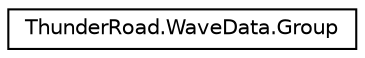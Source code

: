 digraph "Graphical Class Hierarchy"
{
 // LATEX_PDF_SIZE
  edge [fontname="Helvetica",fontsize="10",labelfontname="Helvetica",labelfontsize="10"];
  node [fontname="Helvetica",fontsize="10",shape=record];
  rankdir="LR";
  Node0 [label="ThunderRoad.WaveData.Group",height=0.2,width=0.4,color="black", fillcolor="white", style="filled",URL="$class_thunder_road_1_1_wave_data_1_1_group.html",tooltip="Class Group."];
}
